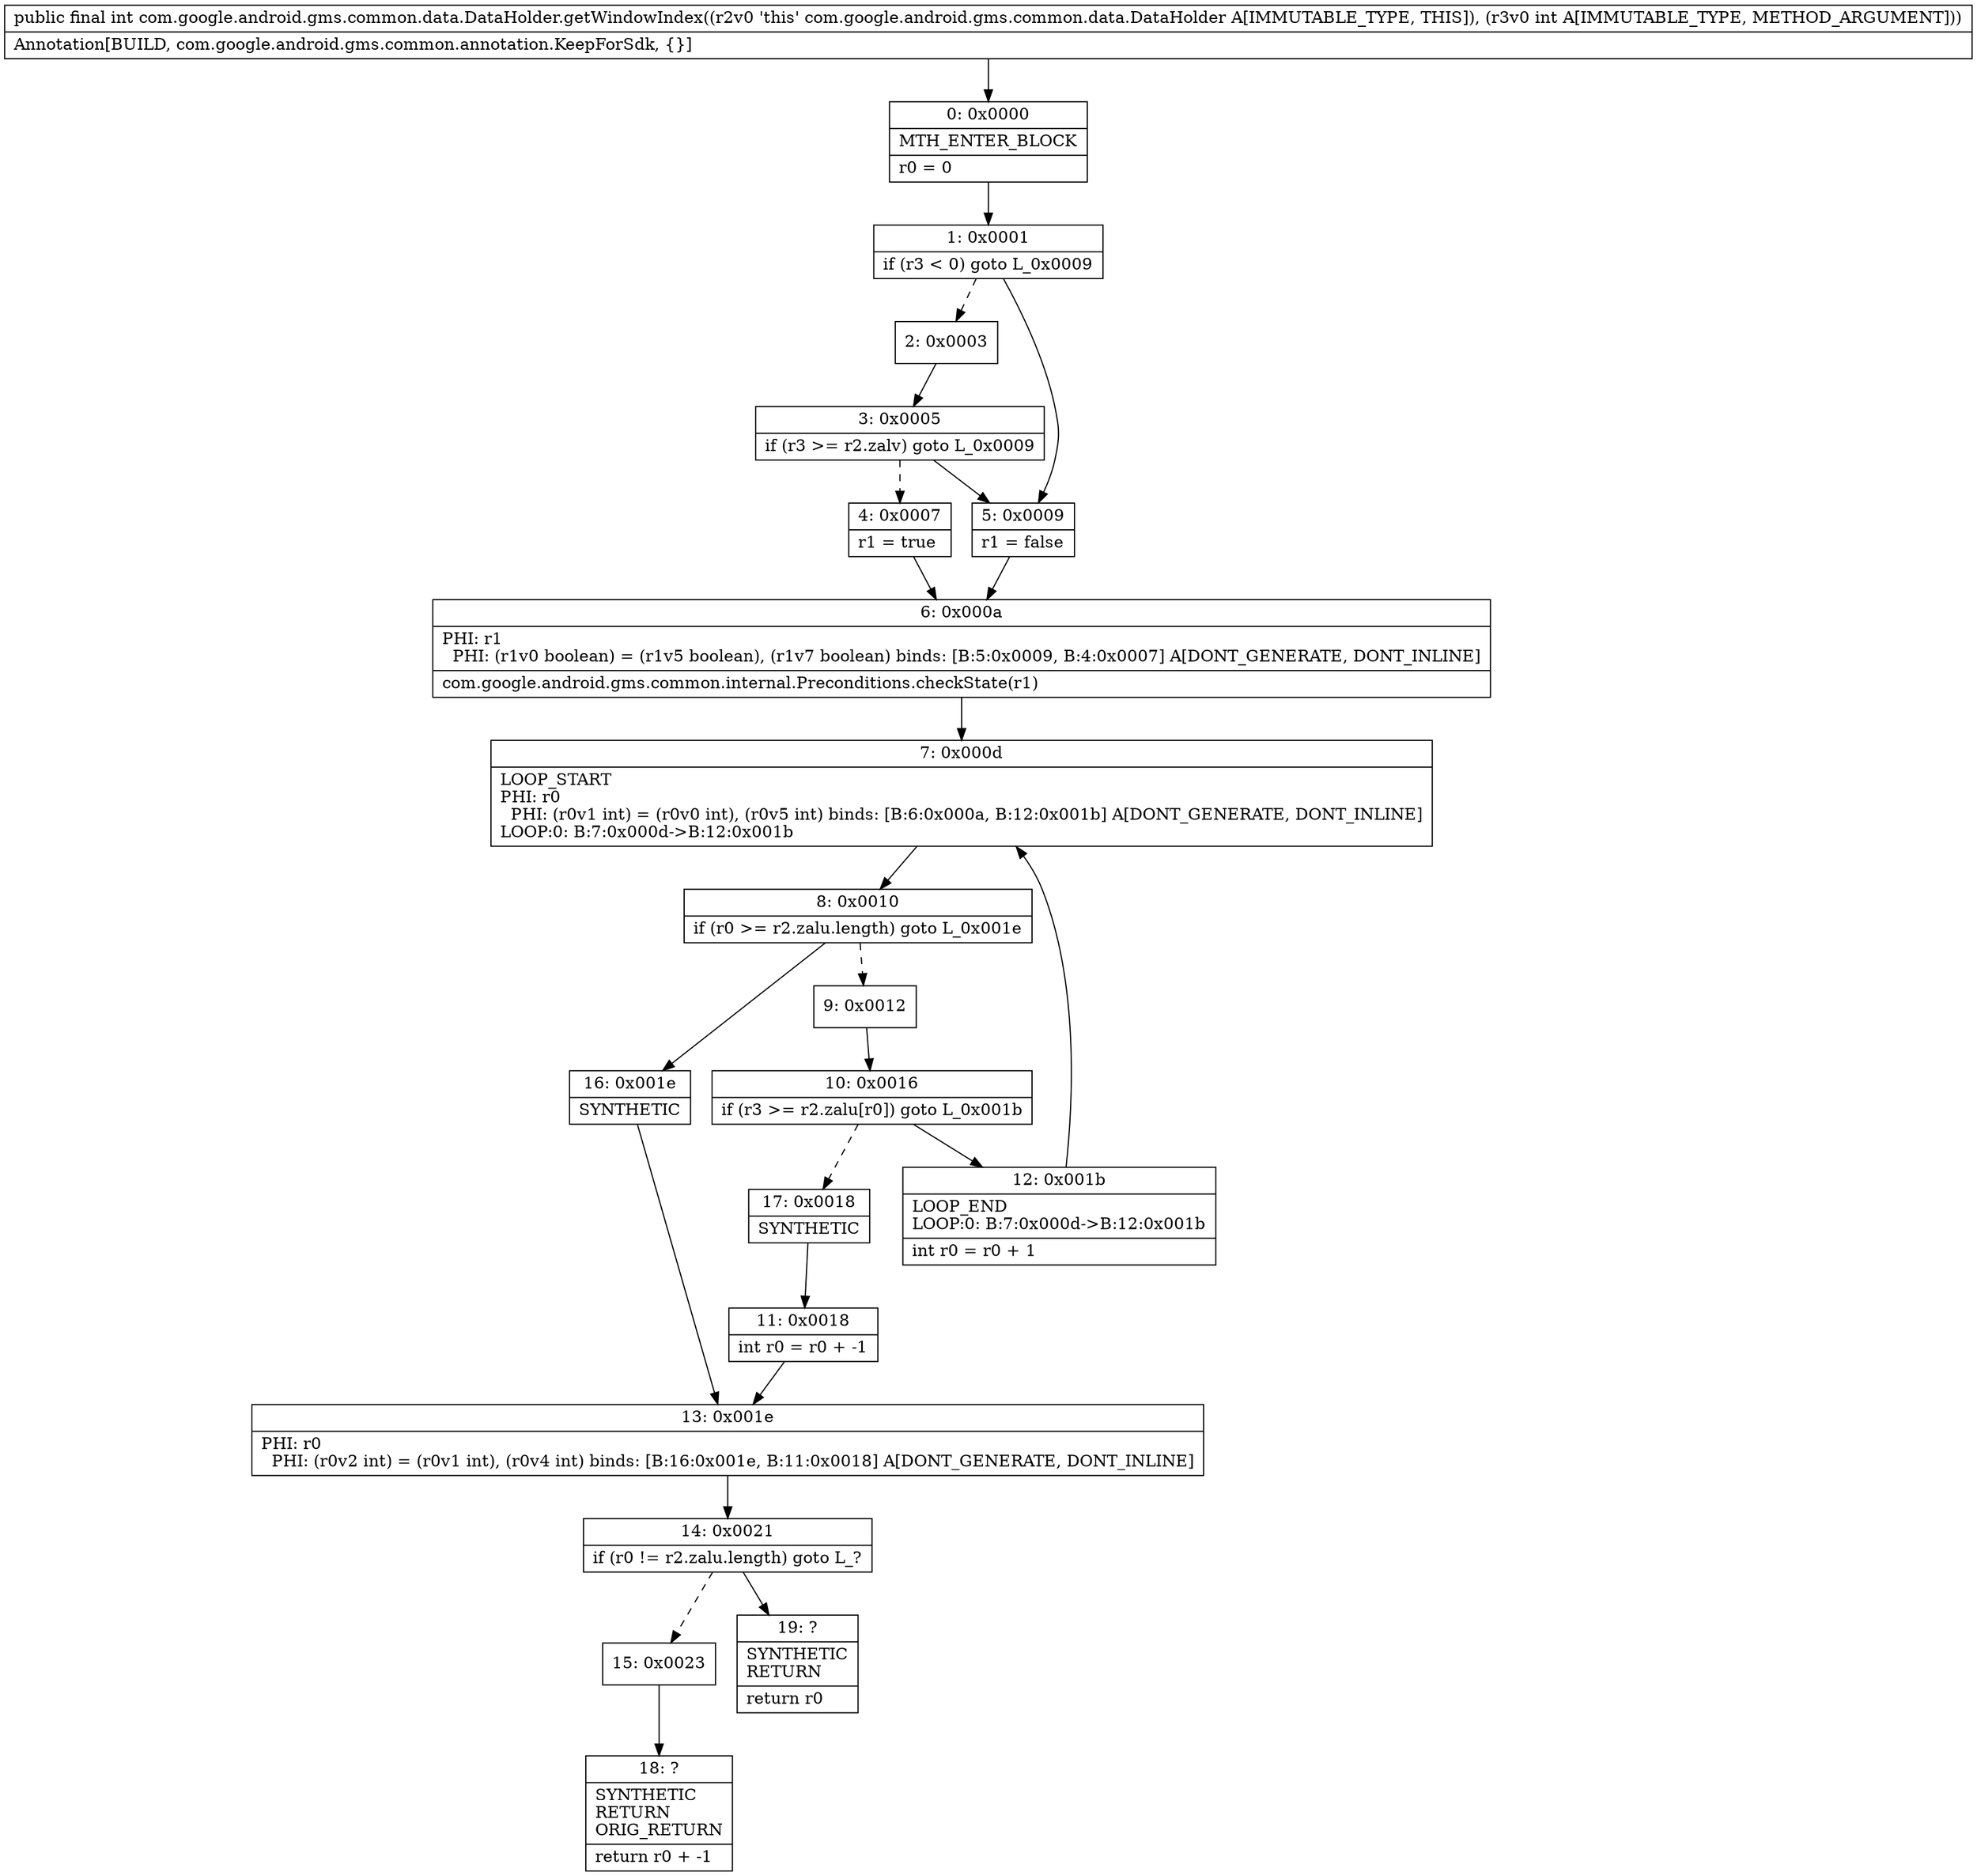 digraph "CFG forcom.google.android.gms.common.data.DataHolder.getWindowIndex(I)I" {
Node_0 [shape=record,label="{0\:\ 0x0000|MTH_ENTER_BLOCK\l|r0 = 0\l}"];
Node_1 [shape=record,label="{1\:\ 0x0001|if (r3 \< 0) goto L_0x0009\l}"];
Node_2 [shape=record,label="{2\:\ 0x0003}"];
Node_3 [shape=record,label="{3\:\ 0x0005|if (r3 \>= r2.zalv) goto L_0x0009\l}"];
Node_4 [shape=record,label="{4\:\ 0x0007|r1 = true\l}"];
Node_5 [shape=record,label="{5\:\ 0x0009|r1 = false\l}"];
Node_6 [shape=record,label="{6\:\ 0x000a|PHI: r1 \l  PHI: (r1v0 boolean) = (r1v5 boolean), (r1v7 boolean) binds: [B:5:0x0009, B:4:0x0007] A[DONT_GENERATE, DONT_INLINE]\l|com.google.android.gms.common.internal.Preconditions.checkState(r1)\l}"];
Node_7 [shape=record,label="{7\:\ 0x000d|LOOP_START\lPHI: r0 \l  PHI: (r0v1 int) = (r0v0 int), (r0v5 int) binds: [B:6:0x000a, B:12:0x001b] A[DONT_GENERATE, DONT_INLINE]\lLOOP:0: B:7:0x000d\-\>B:12:0x001b\l}"];
Node_8 [shape=record,label="{8\:\ 0x0010|if (r0 \>= r2.zalu.length) goto L_0x001e\l}"];
Node_9 [shape=record,label="{9\:\ 0x0012}"];
Node_10 [shape=record,label="{10\:\ 0x0016|if (r3 \>= r2.zalu[r0]) goto L_0x001b\l}"];
Node_11 [shape=record,label="{11\:\ 0x0018|int r0 = r0 + \-1\l}"];
Node_12 [shape=record,label="{12\:\ 0x001b|LOOP_END\lLOOP:0: B:7:0x000d\-\>B:12:0x001b\l|int r0 = r0 + 1\l}"];
Node_13 [shape=record,label="{13\:\ 0x001e|PHI: r0 \l  PHI: (r0v2 int) = (r0v1 int), (r0v4 int) binds: [B:16:0x001e, B:11:0x0018] A[DONT_GENERATE, DONT_INLINE]\l}"];
Node_14 [shape=record,label="{14\:\ 0x0021|if (r0 != r2.zalu.length) goto L_?\l}"];
Node_15 [shape=record,label="{15\:\ 0x0023}"];
Node_16 [shape=record,label="{16\:\ 0x001e|SYNTHETIC\l}"];
Node_17 [shape=record,label="{17\:\ 0x0018|SYNTHETIC\l}"];
Node_18 [shape=record,label="{18\:\ ?|SYNTHETIC\lRETURN\lORIG_RETURN\l|return r0 + \-1\l}"];
Node_19 [shape=record,label="{19\:\ ?|SYNTHETIC\lRETURN\l|return r0\l}"];
MethodNode[shape=record,label="{public final int com.google.android.gms.common.data.DataHolder.getWindowIndex((r2v0 'this' com.google.android.gms.common.data.DataHolder A[IMMUTABLE_TYPE, THIS]), (r3v0 int A[IMMUTABLE_TYPE, METHOD_ARGUMENT]))  | Annotation[BUILD, com.google.android.gms.common.annotation.KeepForSdk, \{\}]\l}"];
MethodNode -> Node_0;
Node_0 -> Node_1;
Node_1 -> Node_2[style=dashed];
Node_1 -> Node_5;
Node_2 -> Node_3;
Node_3 -> Node_4[style=dashed];
Node_3 -> Node_5;
Node_4 -> Node_6;
Node_5 -> Node_6;
Node_6 -> Node_7;
Node_7 -> Node_8;
Node_8 -> Node_9[style=dashed];
Node_8 -> Node_16;
Node_9 -> Node_10;
Node_10 -> Node_12;
Node_10 -> Node_17[style=dashed];
Node_11 -> Node_13;
Node_12 -> Node_7;
Node_13 -> Node_14;
Node_14 -> Node_15[style=dashed];
Node_14 -> Node_19;
Node_15 -> Node_18;
Node_16 -> Node_13;
Node_17 -> Node_11;
}

